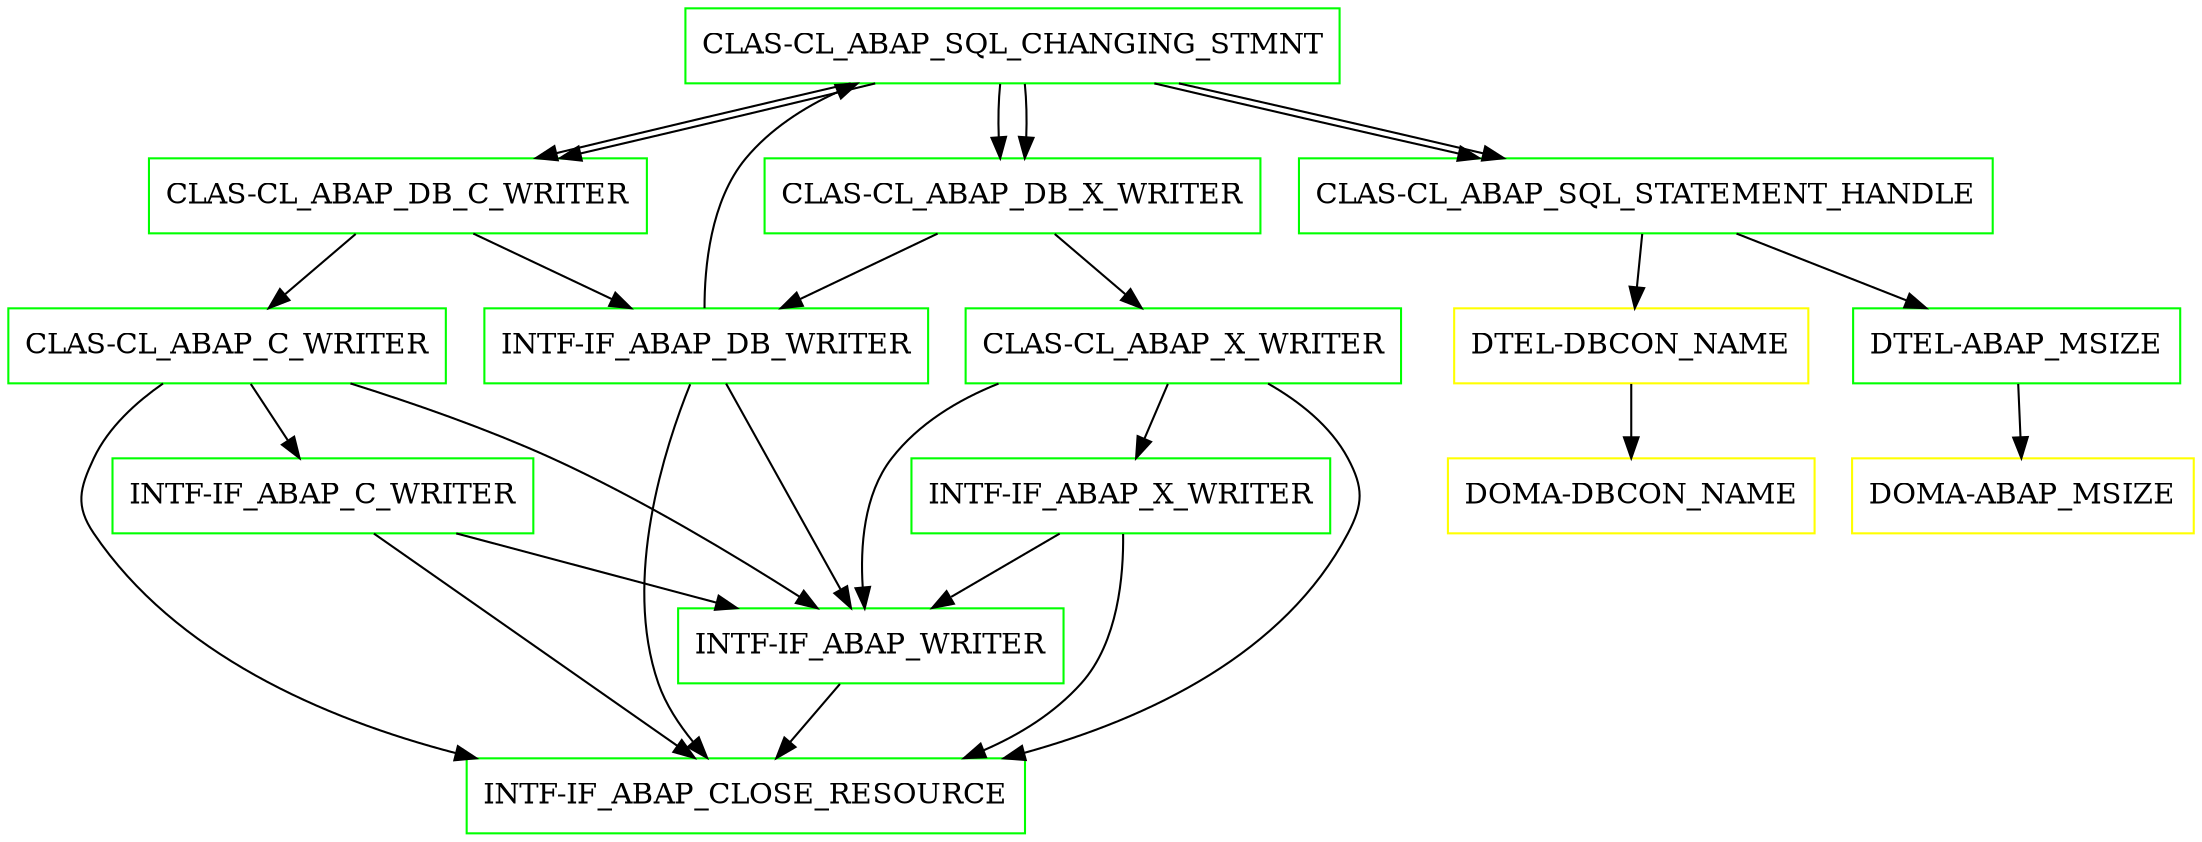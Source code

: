digraph G {
  "CLAS-CL_ABAP_SQL_CHANGING_STMNT" [shape=box,color=green];
  "CLAS-CL_ABAP_DB_X_WRITER" [shape=box,color=green,URL="./CLAS_CL_ABAP_DB_X_WRITER.html"];
  "INTF-IF_ABAP_DB_WRITER" [shape=box,color=green,URL="./INTF_IF_ABAP_DB_WRITER.html"];
  "CLAS-CL_ABAP_SQL_CHANGING_STMNT" [shape=box,color=green,URL="./CLAS_CL_ABAP_SQL_CHANGING_STMNT.html"];
  "CLAS-CL_ABAP_DB_C_WRITER" [shape=box,color=green,URL="./CLAS_CL_ABAP_DB_C_WRITER.html"];
  "CLAS-CL_ABAP_C_WRITER" [shape=box,color=green,URL="./CLAS_CL_ABAP_C_WRITER.html"];
  "INTF-IF_ABAP_WRITER" [shape=box,color=green,URL="./INTF_IF_ABAP_WRITER.html"];
  "INTF-IF_ABAP_CLOSE_RESOURCE" [shape=box,color=green,URL="./INTF_IF_ABAP_CLOSE_RESOURCE.html"];
  "INTF-IF_ABAP_C_WRITER" [shape=box,color=green,URL="./INTF_IF_ABAP_C_WRITER.html"];
  "CLAS-CL_ABAP_SQL_STATEMENT_HANDLE" [shape=box,color=green,URL="./CLAS_CL_ABAP_SQL_STATEMENT_HANDLE.html"];
  "DTEL-ABAP_MSIZE" [shape=box,color=green,URL="./DTEL_ABAP_MSIZE.html"];
  "DOMA-ABAP_MSIZE" [shape=box,color=yellow,URL="./DOMA_ABAP_MSIZE.html"];
  "DTEL-DBCON_NAME" [shape=box,color=yellow,URL="./DTEL_DBCON_NAME.html"];
  "DOMA-DBCON_NAME" [shape=box,color=yellow,URL="./DOMA_DBCON_NAME.html"];
  "CLAS-CL_ABAP_X_WRITER" [shape=box,color=green,URL="./CLAS_CL_ABAP_X_WRITER.html"];
  "INTF-IF_ABAP_X_WRITER" [shape=box,color=green,URL="./INTF_IF_ABAP_X_WRITER.html"];
  "CLAS-CL_ABAP_SQL_CHANGING_STMNT" -> "CLAS-CL_ABAP_SQL_STATEMENT_HANDLE";
  "CLAS-CL_ABAP_SQL_CHANGING_STMNT" -> "CLAS-CL_ABAP_DB_C_WRITER";
  "CLAS-CL_ABAP_SQL_CHANGING_STMNT" -> "CLAS-CL_ABAP_DB_X_WRITER";
  "CLAS-CL_ABAP_DB_X_WRITER" -> "CLAS-CL_ABAP_X_WRITER";
  "CLAS-CL_ABAP_DB_X_WRITER" -> "INTF-IF_ABAP_DB_WRITER";
  "INTF-IF_ABAP_DB_WRITER" -> "INTF-IF_ABAP_CLOSE_RESOURCE";
  "INTF-IF_ABAP_DB_WRITER" -> "INTF-IF_ABAP_WRITER";
  "INTF-IF_ABAP_DB_WRITER" -> "CLAS-CL_ABAP_SQL_CHANGING_STMNT";
  "CLAS-CL_ABAP_SQL_CHANGING_STMNT" -> "CLAS-CL_ABAP_SQL_STATEMENT_HANDLE";
  "CLAS-CL_ABAP_SQL_CHANGING_STMNT" -> "CLAS-CL_ABAP_DB_C_WRITER";
  "CLAS-CL_ABAP_SQL_CHANGING_STMNT" -> "CLAS-CL_ABAP_DB_X_WRITER";
  "CLAS-CL_ABAP_DB_C_WRITER" -> "CLAS-CL_ABAP_C_WRITER";
  "CLAS-CL_ABAP_DB_C_WRITER" -> "INTF-IF_ABAP_DB_WRITER";
  "CLAS-CL_ABAP_C_WRITER" -> "INTF-IF_ABAP_C_WRITER";
  "CLAS-CL_ABAP_C_WRITER" -> "INTF-IF_ABAP_CLOSE_RESOURCE";
  "CLAS-CL_ABAP_C_WRITER" -> "INTF-IF_ABAP_WRITER";
  "INTF-IF_ABAP_WRITER" -> "INTF-IF_ABAP_CLOSE_RESOURCE";
  "INTF-IF_ABAP_C_WRITER" -> "INTF-IF_ABAP_CLOSE_RESOURCE";
  "INTF-IF_ABAP_C_WRITER" -> "INTF-IF_ABAP_WRITER";
  "CLAS-CL_ABAP_SQL_STATEMENT_HANDLE" -> "DTEL-DBCON_NAME";
  "CLAS-CL_ABAP_SQL_STATEMENT_HANDLE" -> "DTEL-ABAP_MSIZE";
  "DTEL-ABAP_MSIZE" -> "DOMA-ABAP_MSIZE";
  "DTEL-DBCON_NAME" -> "DOMA-DBCON_NAME";
  "CLAS-CL_ABAP_X_WRITER" -> "INTF-IF_ABAP_CLOSE_RESOURCE";
  "CLAS-CL_ABAP_X_WRITER" -> "INTF-IF_ABAP_WRITER";
  "CLAS-CL_ABAP_X_WRITER" -> "INTF-IF_ABAP_X_WRITER";
  "INTF-IF_ABAP_X_WRITER" -> "INTF-IF_ABAP_CLOSE_RESOURCE";
  "INTF-IF_ABAP_X_WRITER" -> "INTF-IF_ABAP_WRITER";
}
